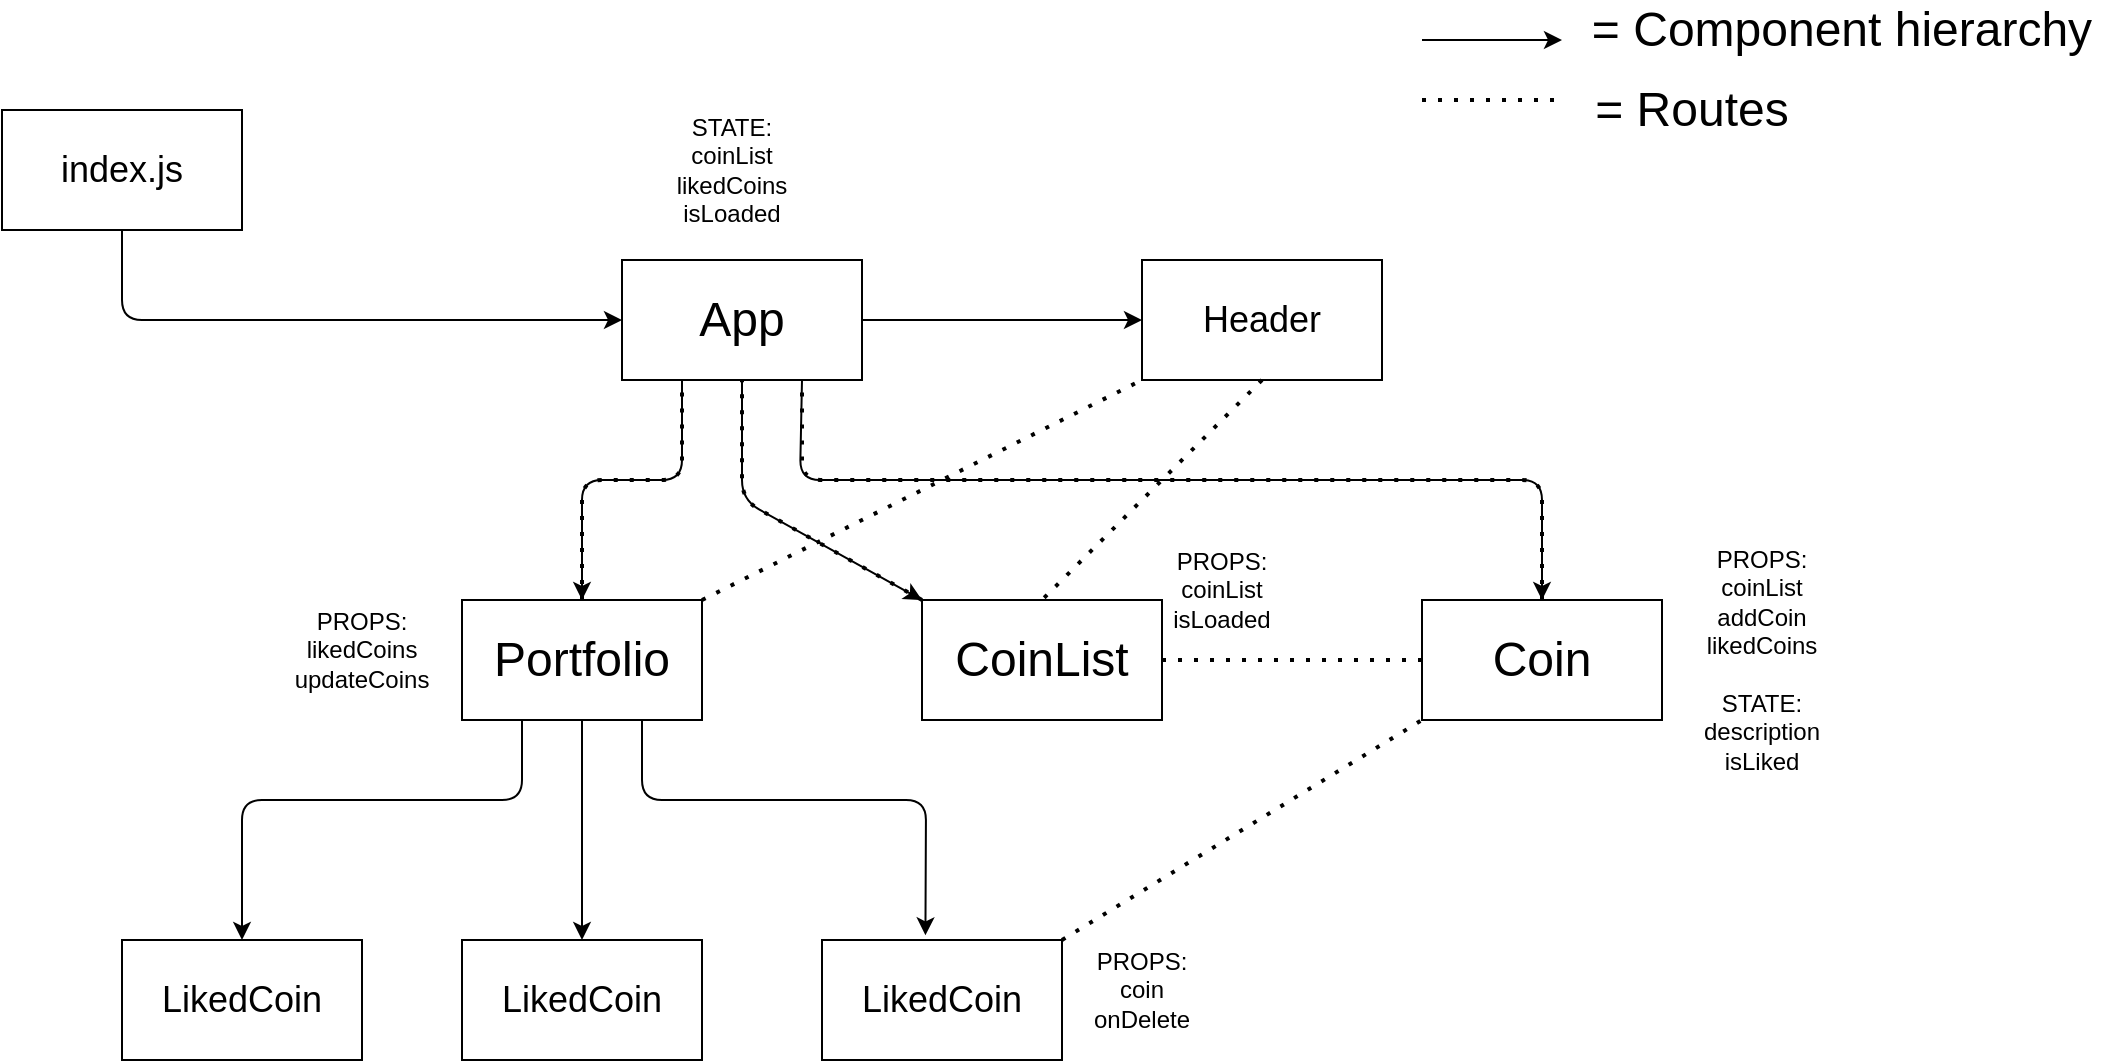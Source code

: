 <mxfile>
    <diagram id="GjehF2F7qQIGSYpBdqh1" name="Page-1">
        <mxGraphModel dx="1072" dy="593" grid="1" gridSize="10" guides="1" tooltips="0" connect="1" arrows="1" fold="1" page="1" pageScale="1" pageWidth="850" pageHeight="1100" math="0" shadow="0">
            <root>
                <mxCell id="0"/>
                <mxCell id="1" parent="0"/>
                <mxCell id="14" value="" style="edgeStyle=none;html=1;entryX=0;entryY=0.5;entryDx=0;entryDy=0;exitX=0.5;exitY=1;exitDx=0;exitDy=0;" parent="1" source="2" target="13" edge="1">
                    <mxGeometry relative="1" as="geometry">
                        <Array as="points">
                            <mxPoint x="60" y="170"/>
                        </Array>
                    </mxGeometry>
                </mxCell>
                <mxCell id="2" value="&lt;font style=&quot;font-size: 18px&quot;&gt;index.js&lt;/font&gt;" style="rounded=0;whiteSpace=wrap;html=1;" parent="1" vertex="1">
                    <mxGeometry y="65" width="120" height="60" as="geometry"/>
                </mxCell>
                <mxCell id="16" value="" style="edgeStyle=none;html=1;exitX=0.25;exitY=1;exitDx=0;exitDy=0;" parent="1" source="13" target="15" edge="1">
                    <mxGeometry relative="1" as="geometry">
                        <Array as="points">
                            <mxPoint x="340" y="250"/>
                            <mxPoint x="290" y="250"/>
                        </Array>
                    </mxGeometry>
                </mxCell>
                <mxCell id="24" value="" style="edgeStyle=none;html=1;entryX=0;entryY=0;entryDx=0;entryDy=0;exitX=0.5;exitY=1;exitDx=0;exitDy=0;" parent="1" source="13" target="23" edge="1">
                    <mxGeometry relative="1" as="geometry">
                        <Array as="points">
                            <mxPoint x="370" y="260"/>
                        </Array>
                    </mxGeometry>
                </mxCell>
                <mxCell id="13" value="&lt;font style=&quot;font-size: 24px&quot;&gt;App&lt;/font&gt;" style="rounded=0;whiteSpace=wrap;html=1;" parent="1" vertex="1">
                    <mxGeometry x="310" y="140" width="120" height="60" as="geometry"/>
                </mxCell>
                <mxCell id="18" value="" style="edgeStyle=none;html=1;entryX=0.5;entryY=0;entryDx=0;entryDy=0;exitX=0.25;exitY=1;exitDx=0;exitDy=0;" parent="1" source="15" target="17" edge="1">
                    <mxGeometry relative="1" as="geometry">
                        <Array as="points">
                            <mxPoint x="260" y="410"/>
                            <mxPoint x="120" y="410"/>
                        </Array>
                    </mxGeometry>
                </mxCell>
                <mxCell id="15" value="&lt;font style=&quot;font-size: 24px&quot;&gt;Portfolio&lt;/font&gt;" style="rounded=0;whiteSpace=wrap;html=1;" parent="1" vertex="1">
                    <mxGeometry x="230" y="310" width="120" height="60" as="geometry"/>
                </mxCell>
                <mxCell id="17" value="&lt;font style=&quot;font-size: 18px&quot;&gt;LikedCoin&lt;/font&gt;" style="rounded=0;whiteSpace=wrap;html=1;" parent="1" vertex="1">
                    <mxGeometry x="60" y="480" width="120" height="60" as="geometry"/>
                </mxCell>
                <mxCell id="19" value="" style="edgeStyle=none;html=1;exitX=0.5;exitY=1;exitDx=0;exitDy=0;entryX=0.5;entryY=0;entryDx=0;entryDy=0;" parent="1" source="15" target="20" edge="1">
                    <mxGeometry relative="1" as="geometry">
                        <mxPoint x="420" y="390" as="sourcePoint"/>
                        <Array as="points">
                            <mxPoint x="290" y="440"/>
                        </Array>
                    </mxGeometry>
                </mxCell>
                <mxCell id="20" value="&lt;font style=&quot;font-size: 18px&quot;&gt;LikedCoin&lt;/font&gt;" style="rounded=0;whiteSpace=wrap;html=1;" parent="1" vertex="1">
                    <mxGeometry x="230" y="480" width="120" height="60" as="geometry"/>
                </mxCell>
                <mxCell id="21" value="" style="edgeStyle=none;html=1;exitX=0.75;exitY=1;exitDx=0;exitDy=0;entryX=0.431;entryY=-0.039;entryDx=0;entryDy=0;entryPerimeter=0;" parent="1" source="15" target="22" edge="1">
                    <mxGeometry relative="1" as="geometry">
                        <mxPoint x="550" y="390" as="sourcePoint"/>
                        <Array as="points">
                            <mxPoint x="320" y="410"/>
                            <mxPoint x="462" y="410"/>
                        </Array>
                    </mxGeometry>
                </mxCell>
                <mxCell id="22" value="&lt;font style=&quot;font-size: 18px&quot;&gt;LikedCoin&lt;/font&gt;" style="rounded=0;whiteSpace=wrap;html=1;" parent="1" vertex="1">
                    <mxGeometry x="410" y="480" width="120" height="60" as="geometry"/>
                </mxCell>
                <mxCell id="23" value="&lt;font style=&quot;font-size: 24px&quot;&gt;CoinList&lt;/font&gt;" style="rounded=0;whiteSpace=wrap;html=1;" parent="1" vertex="1">
                    <mxGeometry x="460" y="310" width="120" height="60" as="geometry"/>
                </mxCell>
                <mxCell id="25" value="&lt;font style=&quot;font-size: 24px&quot;&gt;Coin&lt;/font&gt;" style="rounded=0;whiteSpace=wrap;html=1;" parent="1" vertex="1">
                    <mxGeometry x="710" y="310" width="120" height="60" as="geometry"/>
                </mxCell>
                <mxCell id="28" value="&lt;font style=&quot;font-size: 18px&quot;&gt;Header&lt;/font&gt;" style="rounded=0;whiteSpace=wrap;html=1;" parent="1" vertex="1">
                    <mxGeometry x="570" y="140" width="120" height="60" as="geometry"/>
                </mxCell>
                <mxCell id="30" value="" style="endArrow=none;dashed=1;html=1;dashPattern=1 3;strokeWidth=2;exitX=1;exitY=0;exitDx=0;exitDy=0;entryX=0;entryY=1;entryDx=0;entryDy=0;" parent="1" source="15" target="28" edge="1">
                    <mxGeometry width="50" height="50" relative="1" as="geometry">
                        <mxPoint x="400" y="390" as="sourcePoint"/>
                        <mxPoint x="450" y="340" as="targetPoint"/>
                    </mxGeometry>
                </mxCell>
                <mxCell id="31" value="" style="endArrow=none;dashed=1;html=1;dashPattern=1 3;strokeWidth=2;exitX=0.5;exitY=1;exitDx=0;exitDy=0;entryX=0.5;entryY=0;entryDx=0;entryDy=0;" parent="1" source="28" target="23" edge="1">
                    <mxGeometry width="50" height="50" relative="1" as="geometry">
                        <mxPoint x="340" y="240" as="sourcePoint"/>
                        <mxPoint x="340" y="300" as="targetPoint"/>
                    </mxGeometry>
                </mxCell>
                <mxCell id="32" value="" style="endArrow=classic;html=1;entryX=0;entryY=0.5;entryDx=0;entryDy=0;exitX=1;exitY=0.5;exitDx=0;exitDy=0;" parent="1" source="13" target="28" edge="1">
                    <mxGeometry width="50" height="50" relative="1" as="geometry">
                        <mxPoint x="620" y="350" as="sourcePoint"/>
                        <mxPoint x="670" y="300" as="targetPoint"/>
                        <Array as="points">
                            <mxPoint x="520" y="170"/>
                        </Array>
                    </mxGeometry>
                </mxCell>
                <mxCell id="33" value="" style="endArrow=none;dashed=1;html=1;dashPattern=1 3;strokeWidth=2;entryX=0;entryY=1;entryDx=0;entryDy=0;exitX=1;exitY=0;exitDx=0;exitDy=0;" parent="1" source="22" target="25" edge="1">
                    <mxGeometry width="50" height="50" relative="1" as="geometry">
                        <mxPoint x="540" y="400" as="sourcePoint"/>
                        <mxPoint x="590" y="350" as="targetPoint"/>
                    </mxGeometry>
                </mxCell>
                <mxCell id="34" value="" style="endArrow=classic;html=1;" parent="1" edge="1">
                    <mxGeometry width="50" height="50" relative="1" as="geometry">
                        <mxPoint x="710" y="30" as="sourcePoint"/>
                        <mxPoint x="780" y="30" as="targetPoint"/>
                    </mxGeometry>
                </mxCell>
                <mxCell id="35" value="&lt;font style=&quot;font-size: 24px&quot;&gt;= Component hierarchy&lt;/font&gt;" style="text;html=1;strokeColor=none;fillColor=none;align=center;verticalAlign=middle;whiteSpace=wrap;rounded=0;" parent="1" vertex="1">
                    <mxGeometry x="790" y="10" width="260" height="30" as="geometry"/>
                </mxCell>
                <mxCell id="36" value="" style="endArrow=none;dashed=1;html=1;dashPattern=1 3;strokeWidth=2;" parent="1" edge="1">
                    <mxGeometry width="50" height="50" relative="1" as="geometry">
                        <mxPoint x="710" y="60" as="sourcePoint"/>
                        <mxPoint x="780" y="60" as="targetPoint"/>
                    </mxGeometry>
                </mxCell>
                <mxCell id="37" value="&lt;font style=&quot;font-size: 24px&quot;&gt;= Routes&lt;/font&gt;" style="text;html=1;strokeColor=none;fillColor=none;align=center;verticalAlign=middle;whiteSpace=wrap;rounded=0;" parent="1" vertex="1">
                    <mxGeometry x="790" y="50" width="110" height="30" as="geometry"/>
                </mxCell>
                <mxCell id="38" value="" style="endArrow=none;dashed=1;html=1;dashPattern=1 3;strokeWidth=2;fontSize=18;entryX=0;entryY=0.5;entryDx=0;entryDy=0;exitX=1;exitY=0.5;exitDx=0;exitDy=0;" parent="1" source="23" target="25" edge="1">
                    <mxGeometry width="50" height="50" relative="1" as="geometry">
                        <mxPoint x="430" y="340" as="sourcePoint"/>
                        <mxPoint x="480" y="290" as="targetPoint"/>
                    </mxGeometry>
                </mxCell>
                <mxCell id="39" value="" style="endArrow=classic;html=1;fontSize=18;entryX=0.5;entryY=0;entryDx=0;entryDy=0;exitX=0.75;exitY=1;exitDx=0;exitDy=0;" parent="1" source="13" target="25" edge="1">
                    <mxGeometry width="50" height="50" relative="1" as="geometry">
                        <mxPoint x="470" y="340" as="sourcePoint"/>
                        <mxPoint x="520" y="290" as="targetPoint"/>
                        <Array as="points">
                            <mxPoint x="399" y="250"/>
                            <mxPoint x="770" y="250"/>
                        </Array>
                    </mxGeometry>
                </mxCell>
                <mxCell id="40" value="" style="endArrow=none;dashed=1;html=1;dashPattern=1 3;strokeWidth=2;fontSize=18;exitX=0.5;exitY=0;exitDx=0;exitDy=0;entryX=0.25;entryY=1;entryDx=0;entryDy=0;" parent="1" source="15" target="13" edge="1">
                    <mxGeometry width="50" height="50" relative="1" as="geometry">
                        <mxPoint x="470" y="360" as="sourcePoint"/>
                        <mxPoint x="520" y="310" as="targetPoint"/>
                        <Array as="points">
                            <mxPoint x="290" y="250"/>
                            <mxPoint x="340" y="250"/>
                        </Array>
                    </mxGeometry>
                </mxCell>
                <mxCell id="41" value="" style="endArrow=none;dashed=1;html=1;dashPattern=1 3;strokeWidth=2;exitX=0;exitY=0;exitDx=0;exitDy=0;entryX=0.5;entryY=1;entryDx=0;entryDy=0;" parent="1" source="23" target="13" edge="1">
                    <mxGeometry width="50" height="50" relative="1" as="geometry">
                        <mxPoint x="360" y="320" as="sourcePoint"/>
                        <mxPoint x="580" y="210" as="targetPoint"/>
                        <Array as="points">
                            <mxPoint x="370" y="260"/>
                        </Array>
                    </mxGeometry>
                </mxCell>
                <mxCell id="42" value="" style="endArrow=none;dashed=1;html=1;dashPattern=1 3;strokeWidth=2;exitX=0.5;exitY=0;exitDx=0;exitDy=0;entryX=0.75;entryY=1;entryDx=0;entryDy=0;" parent="1" source="25" target="13" edge="1">
                    <mxGeometry width="50" height="50" relative="1" as="geometry">
                        <mxPoint x="370" y="330" as="sourcePoint"/>
                        <mxPoint x="590" y="220" as="targetPoint"/>
                        <Array as="points">
                            <mxPoint x="770" y="250"/>
                            <mxPoint x="400" y="250"/>
                        </Array>
                    </mxGeometry>
                </mxCell>
                <mxCell id="43" value="STATE:&lt;br&gt;coinList&lt;br&gt;likedCoins&lt;br&gt;isLoaded" style="text;html=1;strokeColor=none;fillColor=none;align=center;verticalAlign=middle;whiteSpace=wrap;rounded=0;" vertex="1" parent="1">
                    <mxGeometry x="335" y="80" width="60" height="30" as="geometry"/>
                </mxCell>
                <mxCell id="44" value="PROPS:&lt;br&gt;likedCoins&lt;br&gt;updateCoins" style="text;html=1;strokeColor=none;fillColor=none;align=center;verticalAlign=middle;whiteSpace=wrap;rounded=0;" vertex="1" parent="1">
                    <mxGeometry x="150" y="320" width="60" height="30" as="geometry"/>
                </mxCell>
                <mxCell id="45" value="PROPS:&lt;br&gt;coinList&lt;br&gt;isLoaded" style="text;html=1;strokeColor=none;fillColor=none;align=center;verticalAlign=middle;whiteSpace=wrap;rounded=0;" vertex="1" parent="1">
                    <mxGeometry x="580" y="290" width="60" height="30" as="geometry"/>
                </mxCell>
                <mxCell id="47" value="PROPS:&lt;br&gt;coinList&lt;br&gt;addCoin&lt;br&gt;likedCoins&lt;br&gt;&lt;br&gt;STATE:&lt;br&gt;description&lt;br&gt;isLiked" style="text;html=1;strokeColor=none;fillColor=none;align=center;verticalAlign=middle;whiteSpace=wrap;rounded=0;" vertex="1" parent="1">
                    <mxGeometry x="840" y="275" width="80" height="130" as="geometry"/>
                </mxCell>
                <mxCell id="48" value="PROPS:&lt;br&gt;coin&lt;br&gt;onDelete" style="text;html=1;strokeColor=none;fillColor=none;align=center;verticalAlign=middle;whiteSpace=wrap;rounded=0;" vertex="1" parent="1">
                    <mxGeometry x="540" y="490" width="60" height="30" as="geometry"/>
                </mxCell>
            </root>
        </mxGraphModel>
    </diagram>
</mxfile>